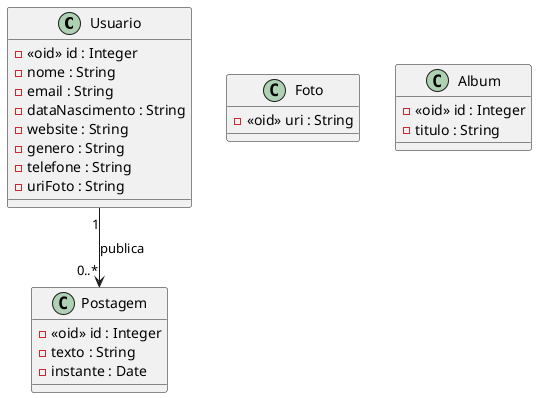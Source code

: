 @startuml
'https://plantuml.com/class-diagram

class Usuario {
	- <<oid>> id : Integer
	- nome : String
	- email : String
	- dataNascimento : String
	- website : String
	- genero : String
	- telefone : String
	- uriFoto : String
}

class Postagem {
	- <<oid>> id : Integer
	- texto : String
	- instante : Date
}

class Foto {
	- <<oid>> uri : String
}

class Album {
	- <<oid>> id : Integer
	- titulo : String
}

Usuario "1" --> "0..*" Postagem : publica

@enduml